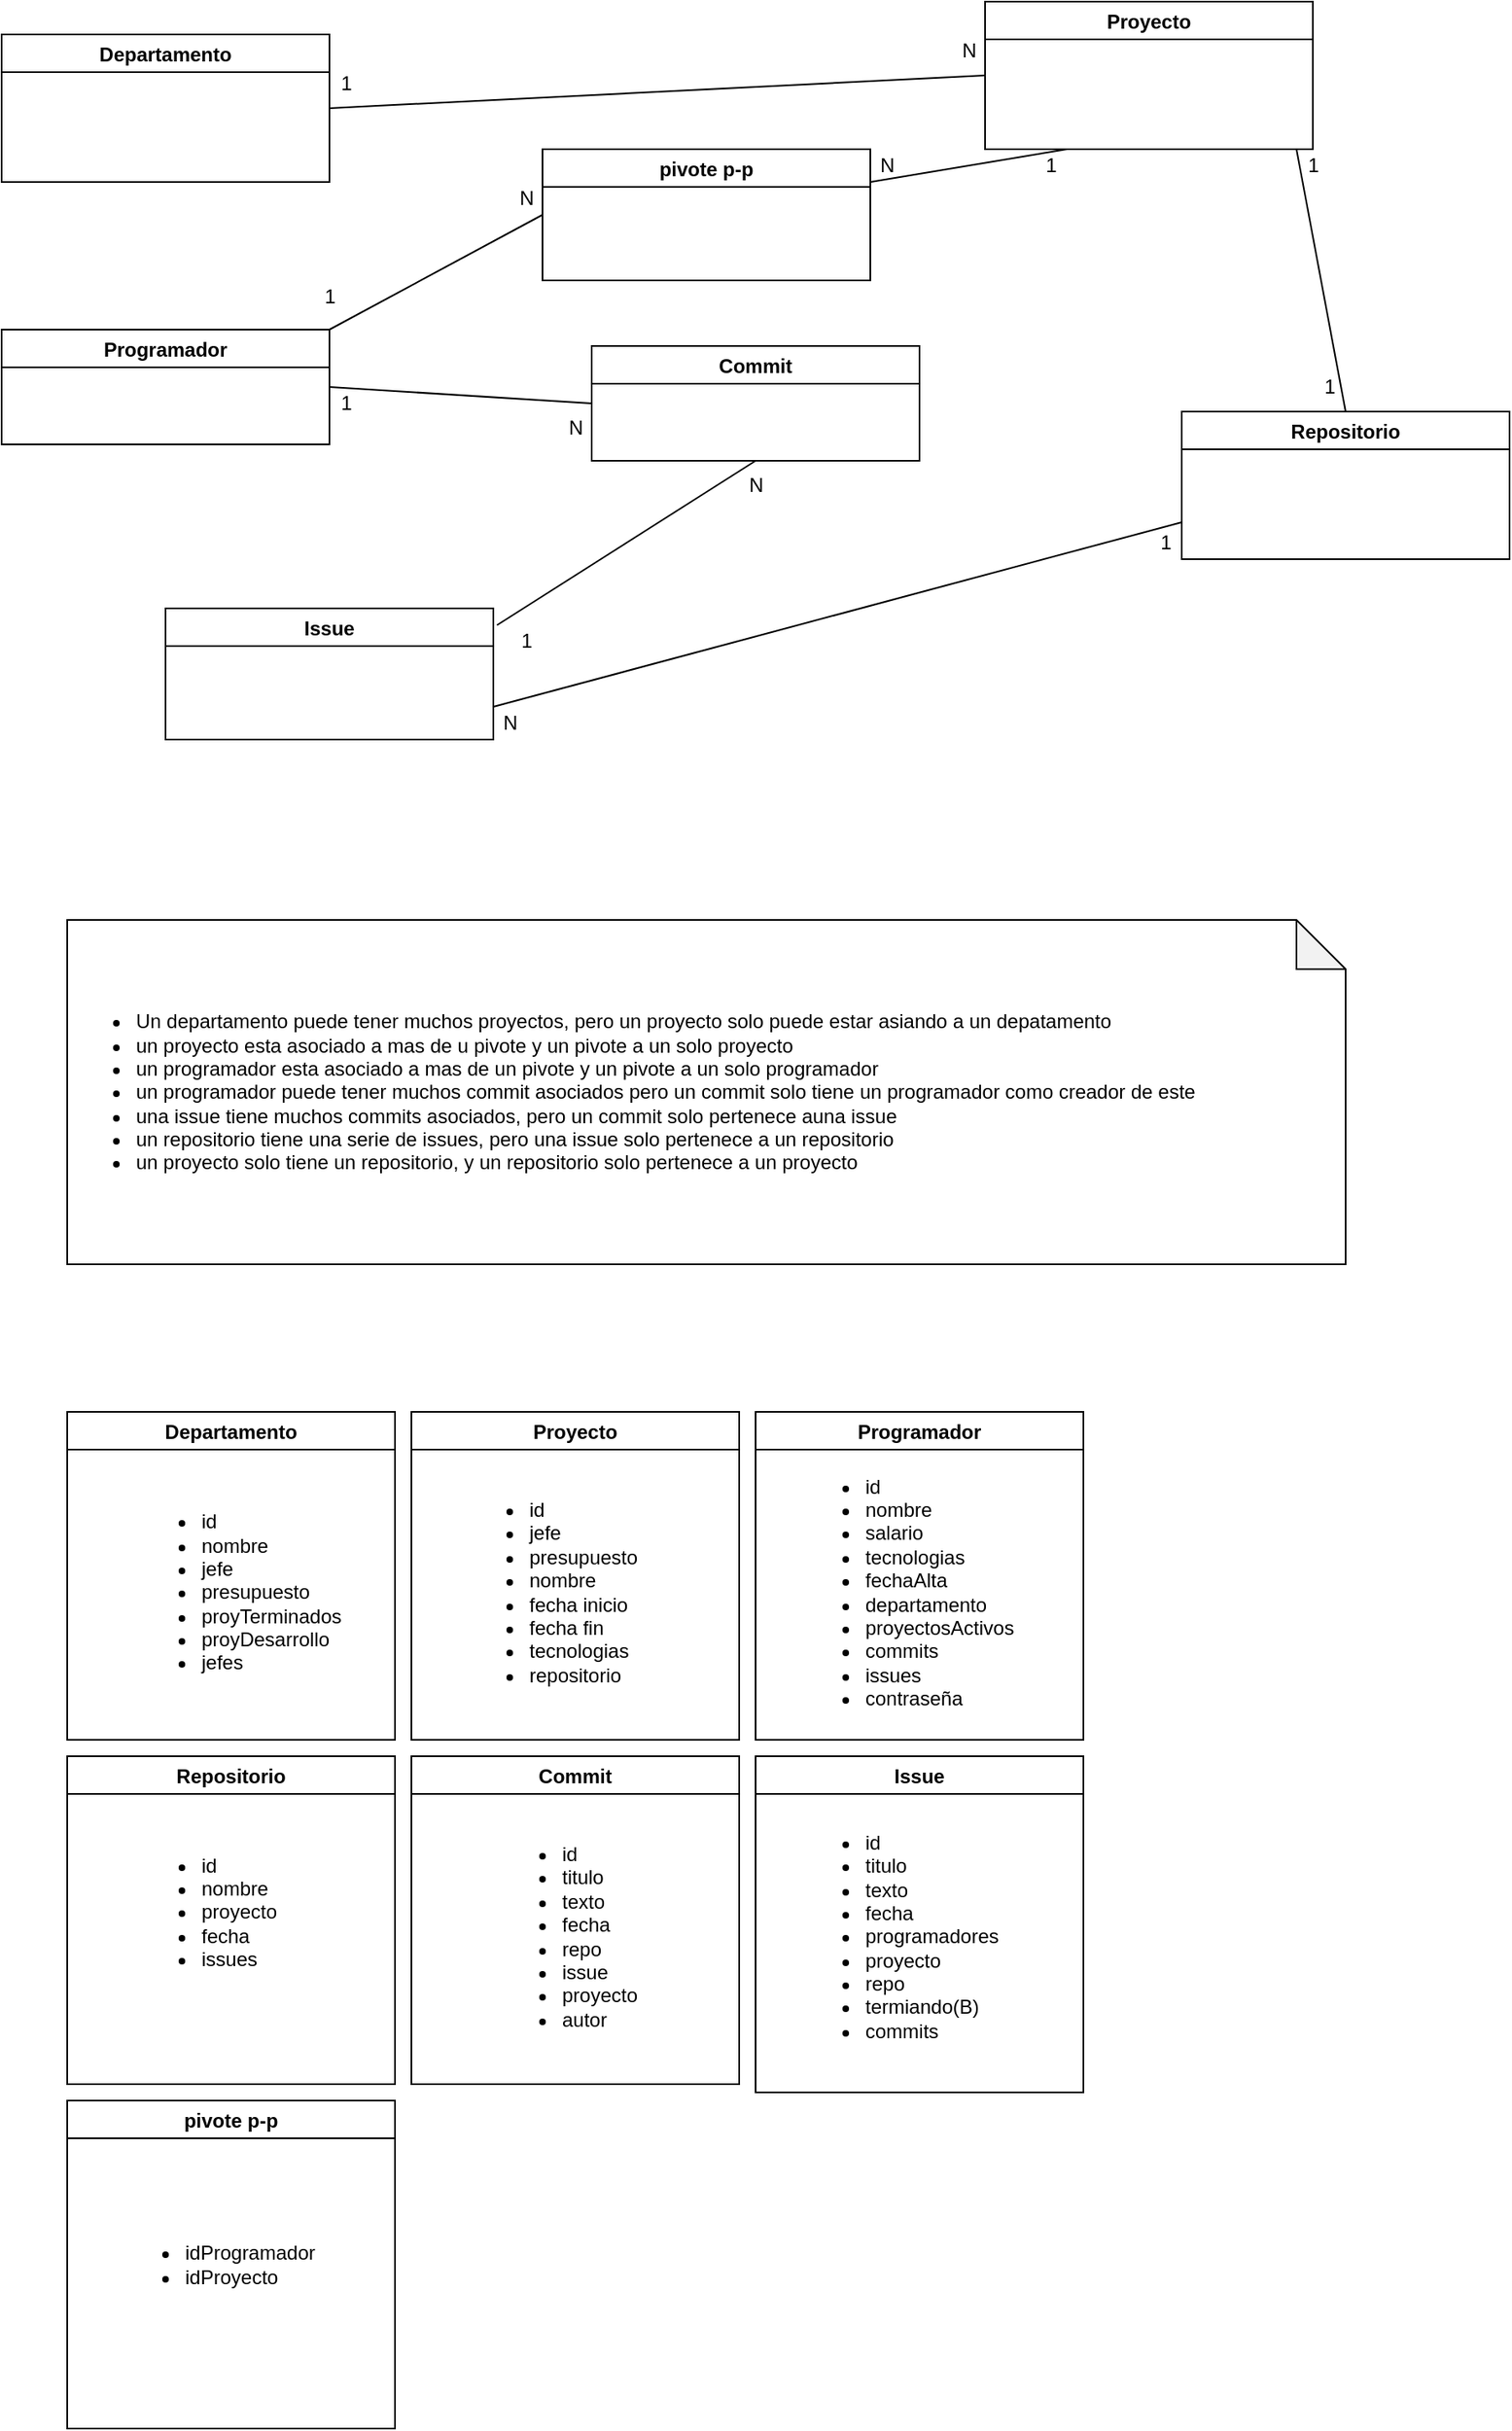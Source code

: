 <mxfile version="15.5.4" type="embed"><diagram id="Y_8CWcjjHNLW3_KD36bx" name="Page-1"><mxGraphModel dx="1186" dy="645" grid="1" gridSize="10" guides="1" tooltips="1" connect="1" arrows="1" fold="1" page="1" pageScale="1" pageWidth="850" pageHeight="1100" math="0" shadow="0"><root><mxCell id="0"/><mxCell id="1" parent="0"/><mxCell id="2" value="Departamento" style="swimlane;" parent="1" vertex="1"><mxGeometry x="50" y="50" width="200" height="90" as="geometry"/></mxCell><mxCell id="4" value="Proyecto" style="swimlane;" parent="1" vertex="1"><mxGeometry x="650" y="30" width="200" height="90" as="geometry"/></mxCell><mxCell id="5" value="" style="endArrow=none;html=1;exitX=1;exitY=0.5;exitDx=0;exitDy=0;entryX=0;entryY=0.5;entryDx=0;entryDy=0;" parent="1" source="2" target="4" edge="1"><mxGeometry width="50" height="50" relative="1" as="geometry"><mxPoint x="280" y="120" as="sourcePoint"/><mxPoint x="330" y="70" as="targetPoint"/></mxGeometry></mxCell><mxCell id="6" value="1" style="text;html=1;align=center;verticalAlign=middle;resizable=0;points=[];autosize=1;strokeColor=none;" parent="1" vertex="1"><mxGeometry x="250" y="70" width="20" height="20" as="geometry"/></mxCell><mxCell id="7" value="N" style="text;html=1;align=center;verticalAlign=middle;resizable=0;points=[];autosize=1;strokeColor=none;" parent="1" vertex="1"><mxGeometry x="630" y="50" width="20" height="20" as="geometry"/></mxCell><mxCell id="8" value="Programador" style="swimlane;" parent="1" vertex="1"><mxGeometry x="50" y="230" width="200" height="70" as="geometry"/></mxCell><mxCell id="14" value="Commit" style="swimlane;" parent="1" vertex="1"><mxGeometry x="410" y="240" width="200" height="70" as="geometry"/></mxCell><mxCell id="15" value="" style="endArrow=none;html=1;exitX=1;exitY=0.5;exitDx=0;exitDy=0;entryX=0;entryY=0.5;entryDx=0;entryDy=0;" parent="1" source="8" target="14" edge="1"><mxGeometry width="50" height="50" relative="1" as="geometry"><mxPoint x="260" y="270" as="sourcePoint"/><mxPoint x="350" y="290" as="targetPoint"/></mxGeometry></mxCell><mxCell id="16" value="1" style="text;html=1;align=center;verticalAlign=middle;resizable=0;points=[];autosize=1;strokeColor=none;" parent="1" vertex="1"><mxGeometry x="250" y="265" width="20" height="20" as="geometry"/></mxCell><mxCell id="17" value="N" style="text;html=1;align=center;verticalAlign=middle;resizable=0;points=[];autosize=1;strokeColor=none;" parent="1" vertex="1"><mxGeometry x="390" y="280" width="20" height="20" as="geometry"/></mxCell><mxCell id="18" value="Issue" style="swimlane;" parent="1" vertex="1"><mxGeometry x="150" y="400" width="200" height="80" as="geometry"/></mxCell><mxCell id="19" value="" style="endArrow=none;html=1;entryX=0.5;entryY=1;entryDx=0;entryDy=0;exitX=1.011;exitY=0.128;exitDx=0;exitDy=0;exitPerimeter=0;" parent="1" source="18" target="14" edge="1"><mxGeometry width="50" height="50" relative="1" as="geometry"><mxPoint x="400" y="400" as="sourcePoint"/><mxPoint x="450" y="350" as="targetPoint"/></mxGeometry></mxCell><mxCell id="20" value="1" style="text;html=1;align=center;verticalAlign=middle;resizable=0;points=[];autosize=1;strokeColor=none;" parent="1" vertex="1"><mxGeometry x="360" y="410" width="20" height="20" as="geometry"/></mxCell><mxCell id="21" value="N" style="text;html=1;align=center;verticalAlign=middle;resizable=0;points=[];autosize=1;strokeColor=none;" parent="1" vertex="1"><mxGeometry x="500" y="315" width="20" height="20" as="geometry"/></mxCell><mxCell id="22" value="Repositorio" style="swimlane;" parent="1" vertex="1"><mxGeometry x="770" y="280" width="200" height="90" as="geometry"/></mxCell><mxCell id="23" value="" style="endArrow=none;html=1;entryX=0.5;entryY=0;entryDx=0;entryDy=0;" parent="1" target="22" edge="1"><mxGeometry width="50" height="50" relative="1" as="geometry"><mxPoint x="840" y="120" as="sourcePoint"/><mxPoint x="770" y="150" as="targetPoint"/></mxGeometry></mxCell><mxCell id="24" value="1" style="text;html=1;align=center;verticalAlign=middle;resizable=0;points=[];autosize=1;strokeColor=none;" parent="1" vertex="1"><mxGeometry x="840" y="120" width="20" height="20" as="geometry"/></mxCell><mxCell id="25" value="1" style="text;html=1;align=center;verticalAlign=middle;resizable=0;points=[];autosize=1;strokeColor=none;" parent="1" vertex="1"><mxGeometry x="850" y="255" width="20" height="20" as="geometry"/></mxCell><mxCell id="26" value="" style="endArrow=none;html=1;exitX=1;exitY=0.75;exitDx=0;exitDy=0;entryX=0;entryY=0.75;entryDx=0;entryDy=0;" parent="1" source="18" target="22" edge="1"><mxGeometry width="50" height="50" relative="1" as="geometry"><mxPoint x="610" y="470" as="sourcePoint"/><mxPoint x="660" y="420" as="targetPoint"/></mxGeometry></mxCell><mxCell id="27" value="1" style="text;html=1;align=center;verticalAlign=middle;resizable=0;points=[];autosize=1;strokeColor=none;" parent="1" vertex="1"><mxGeometry x="750" y="350" width="20" height="20" as="geometry"/></mxCell><mxCell id="28" value="N" style="text;html=1;align=center;verticalAlign=middle;resizable=0;points=[];autosize=1;strokeColor=none;" parent="1" vertex="1"><mxGeometry x="350" y="460" width="20" height="20" as="geometry"/></mxCell><mxCell id="29" value="&lt;ul&gt;&lt;li&gt;Un departamento puede tener muchos proyectos, pero un proyecto solo puede estar asiando a un depatamento&lt;/li&gt;&lt;li&gt;un proyecto esta asociado a mas de u pivote y un pivote a un solo proyecto&lt;/li&gt;&lt;li&gt;un programador esta asociado a mas de un pivote y un pivote a un solo programador&lt;/li&gt;&lt;li&gt;un programador puede tener muchos commit asociados pero un commit solo tiene un programador como creador de este&lt;/li&gt;&lt;li&gt;una issue tiene muchos commits asociados, pero un commit solo pertenece auna issue&lt;/li&gt;&lt;li&gt;un repositorio tiene una serie de issues, pero una issue solo pertenece a un repositorio&lt;/li&gt;&lt;li&gt;un proyecto solo tiene un repositorio, y un repositorio solo pertenece a un proyecto&lt;/li&gt;&lt;/ul&gt;" style="shape=note;whiteSpace=wrap;html=1;backgroundOutline=1;darkOpacity=0.05;align=left;" parent="1" vertex="1"><mxGeometry x="90" y="590" width="780" height="210" as="geometry"/></mxCell><mxCell id="30" value="Departamento" style="swimlane;" parent="1" vertex="1"><mxGeometry x="90" y="890" width="200" height="200" as="geometry"/></mxCell><mxCell id="31" value="&lt;ul&gt;&lt;li&gt;id&lt;/li&gt;&lt;li&gt;nombre&lt;/li&gt;&lt;li&gt;jefe&lt;/li&gt;&lt;li&gt;presupuesto&lt;/li&gt;&lt;li&gt;proyTerminados&lt;/li&gt;&lt;li&gt;proyDesarrollo&lt;/li&gt;&lt;li&gt;jefes&lt;/li&gt;&lt;/ul&gt;" style="text;html=1;align=left;verticalAlign=middle;resizable=0;points=[];autosize=1;strokeColor=none;fillColor=none;" parent="30" vertex="1"><mxGeometry x="40" y="25" width="140" height="170" as="geometry"/></mxCell><mxCell id="32" value="Proyecto" style="swimlane;" parent="1" vertex="1"><mxGeometry x="300" y="890" width="200" height="200" as="geometry"/></mxCell><mxCell id="33" value="&lt;ul&gt;&lt;li&gt;id&lt;/li&gt;&lt;li&gt;jefe&lt;/li&gt;&lt;li&gt;presupuesto&lt;/li&gt;&lt;li&gt;&lt;span&gt;nombre&lt;/span&gt;&lt;br&gt;&lt;/li&gt;&lt;li&gt;fecha inicio&lt;/li&gt;&lt;li&gt;fecha fin&lt;/li&gt;&lt;li&gt;tecnologias&lt;/li&gt;&lt;li&gt;repositorio&lt;/li&gt;&lt;/ul&gt;" style="text;html=1;align=left;verticalAlign=middle;resizable=0;points=[];autosize=1;strokeColor=none;fillColor=none;" parent="32" vertex="1"><mxGeometry x="30" y="40" width="120" height="140" as="geometry"/></mxCell><mxCell id="34" value="Programador" style="swimlane;" parent="1" vertex="1"><mxGeometry x="510" y="890" width="200" height="200" as="geometry"/></mxCell><mxCell id="35" value="&lt;ul&gt;&lt;li&gt;id&lt;/li&gt;&lt;li&gt;nombre&lt;/li&gt;&lt;li&gt;salario&lt;/li&gt;&lt;li&gt;tecnologias&lt;/li&gt;&lt;li&gt;fechaAlta&lt;/li&gt;&lt;li&gt;departamento&lt;/li&gt;&lt;li&gt;proyectosActivos&lt;/li&gt;&lt;li&gt;commits&lt;/li&gt;&lt;li&gt;issues&lt;/li&gt;&lt;li&gt;contraseña&lt;/li&gt;&lt;/ul&gt;" style="text;html=1;align=left;verticalAlign=middle;resizable=0;points=[];autosize=1;strokeColor=none;fillColor=none;" parent="34" vertex="1"><mxGeometry x="25" y="-5" width="150" height="230" as="geometry"/></mxCell><mxCell id="36" value="Repositorio" style="swimlane;" parent="1" vertex="1"><mxGeometry x="90" y="1100" width="200" height="200" as="geometry"/></mxCell><mxCell id="37" value="&lt;ul&gt;&lt;li&gt;id&lt;/li&gt;&lt;li&gt;nombre&lt;/li&gt;&lt;li&gt;proyecto&lt;/li&gt;&lt;li&gt;fecha&lt;/li&gt;&lt;li&gt;issues&lt;/li&gt;&lt;/ul&gt;" style="text;html=1;align=left;verticalAlign=middle;resizable=0;points=[];autosize=1;strokeColor=none;fillColor=none;" parent="36" vertex="1"><mxGeometry x="40" y="45" width="100" height="100" as="geometry"/></mxCell><mxCell id="38" value="Commit" style="swimlane;" parent="1" vertex="1"><mxGeometry x="300" y="1100" width="200" height="200" as="geometry"/></mxCell><mxCell id="40" value="Issue" style="swimlane;" parent="1" vertex="1"><mxGeometry x="510" y="1100" width="200" height="205" as="geometry"/></mxCell><mxCell id="41" value="&lt;ul&gt;&lt;li&gt;id&lt;/li&gt;&lt;li&gt;titulo&lt;/li&gt;&lt;li&gt;texto&lt;/li&gt;&lt;li&gt;fecha&lt;/li&gt;&lt;li&gt;programadores&lt;/li&gt;&lt;li&gt;proyecto&lt;/li&gt;&lt;li&gt;repo&lt;/li&gt;&lt;li&gt;termiando(B)&lt;/li&gt;&lt;li&gt;commits&lt;/li&gt;&lt;/ul&gt;" style="text;html=1;align=left;verticalAlign=middle;resizable=0;points=[];autosize=1;strokeColor=none;fillColor=none;" parent="40" vertex="1"><mxGeometry x="25" y="30" width="140" height="160" as="geometry"/></mxCell><mxCell id="42" value="pivote p-p" style="swimlane;" parent="1" vertex="1"><mxGeometry x="90" y="1310" width="200" height="200" as="geometry"/></mxCell><mxCell id="43" value="&lt;ul&gt;&lt;li&gt;idProgramador&lt;/li&gt;&lt;li&gt;idProyecto&lt;/li&gt;&lt;/ul&gt;" style="text;html=1;align=left;verticalAlign=middle;resizable=0;points=[];autosize=1;strokeColor=none;fillColor=none;" parent="42" vertex="1"><mxGeometry x="30" y="65" width="130" height="70" as="geometry"/></mxCell><mxCell id="44" value="pivote p-p" style="swimlane;" parent="1" vertex="1"><mxGeometry x="380" y="120" width="200" height="80" as="geometry"/></mxCell><mxCell id="45" value="" style="endArrow=none;html=1;exitX=1;exitY=0;exitDx=0;exitDy=0;entryX=0;entryY=0.5;entryDx=0;entryDy=0;" parent="1" source="8" target="44" edge="1"><mxGeometry width="50" height="50" relative="1" as="geometry"><mxPoint x="260" y="220" as="sourcePoint"/><mxPoint x="370" y="170" as="targetPoint"/></mxGeometry></mxCell><mxCell id="46" value="" style="endArrow=none;html=1;entryX=0.25;entryY=1;entryDx=0;entryDy=0;exitX=1;exitY=0.25;exitDx=0;exitDy=0;" parent="1" source="44" target="4" edge="1"><mxGeometry width="50" height="50" relative="1" as="geometry"><mxPoint x="580" y="190" as="sourcePoint"/><mxPoint x="630" y="140" as="targetPoint"/></mxGeometry></mxCell><mxCell id="47" value="1" style="text;html=1;align=center;verticalAlign=middle;resizable=0;points=[];autosize=1;strokeColor=none;fillColor=none;" parent="1" vertex="1"><mxGeometry x="680" y="120" width="20" height="20" as="geometry"/></mxCell><mxCell id="48" value="N" style="text;html=1;align=center;verticalAlign=middle;resizable=0;points=[];autosize=1;strokeColor=none;fillColor=none;" parent="1" vertex="1"><mxGeometry x="580" y="120" width="20" height="20" as="geometry"/></mxCell><mxCell id="49" value="1" style="text;html=1;align=center;verticalAlign=middle;resizable=0;points=[];autosize=1;strokeColor=none;fillColor=none;" parent="1" vertex="1"><mxGeometry x="240" y="200" width="20" height="20" as="geometry"/></mxCell><mxCell id="50" value="N" style="text;html=1;align=center;verticalAlign=middle;resizable=0;points=[];autosize=1;strokeColor=none;fillColor=none;" parent="1" vertex="1"><mxGeometry x="360" y="140" width="20" height="20" as="geometry"/></mxCell><mxCell id="39" value="&lt;ul&gt;&lt;li&gt;id&lt;/li&gt;&lt;li&gt;titulo&lt;/li&gt;&lt;li&gt;texto&lt;/li&gt;&lt;li&gt;fecha&lt;/li&gt;&lt;li&gt;repo&lt;/li&gt;&lt;li&gt;issue&lt;/li&gt;&lt;li&gt;proyecto&lt;/li&gt;&lt;li&gt;autor&lt;/li&gt;&lt;/ul&gt;" style="text;html=1;align=left;verticalAlign=middle;resizable=0;points=[];autosize=1;strokeColor=none;fillColor=none;" parent="1" vertex="1"><mxGeometry x="350" y="1115" width="100" height="190" as="geometry"/></mxCell></root></mxGraphModel></diagram></mxfile>